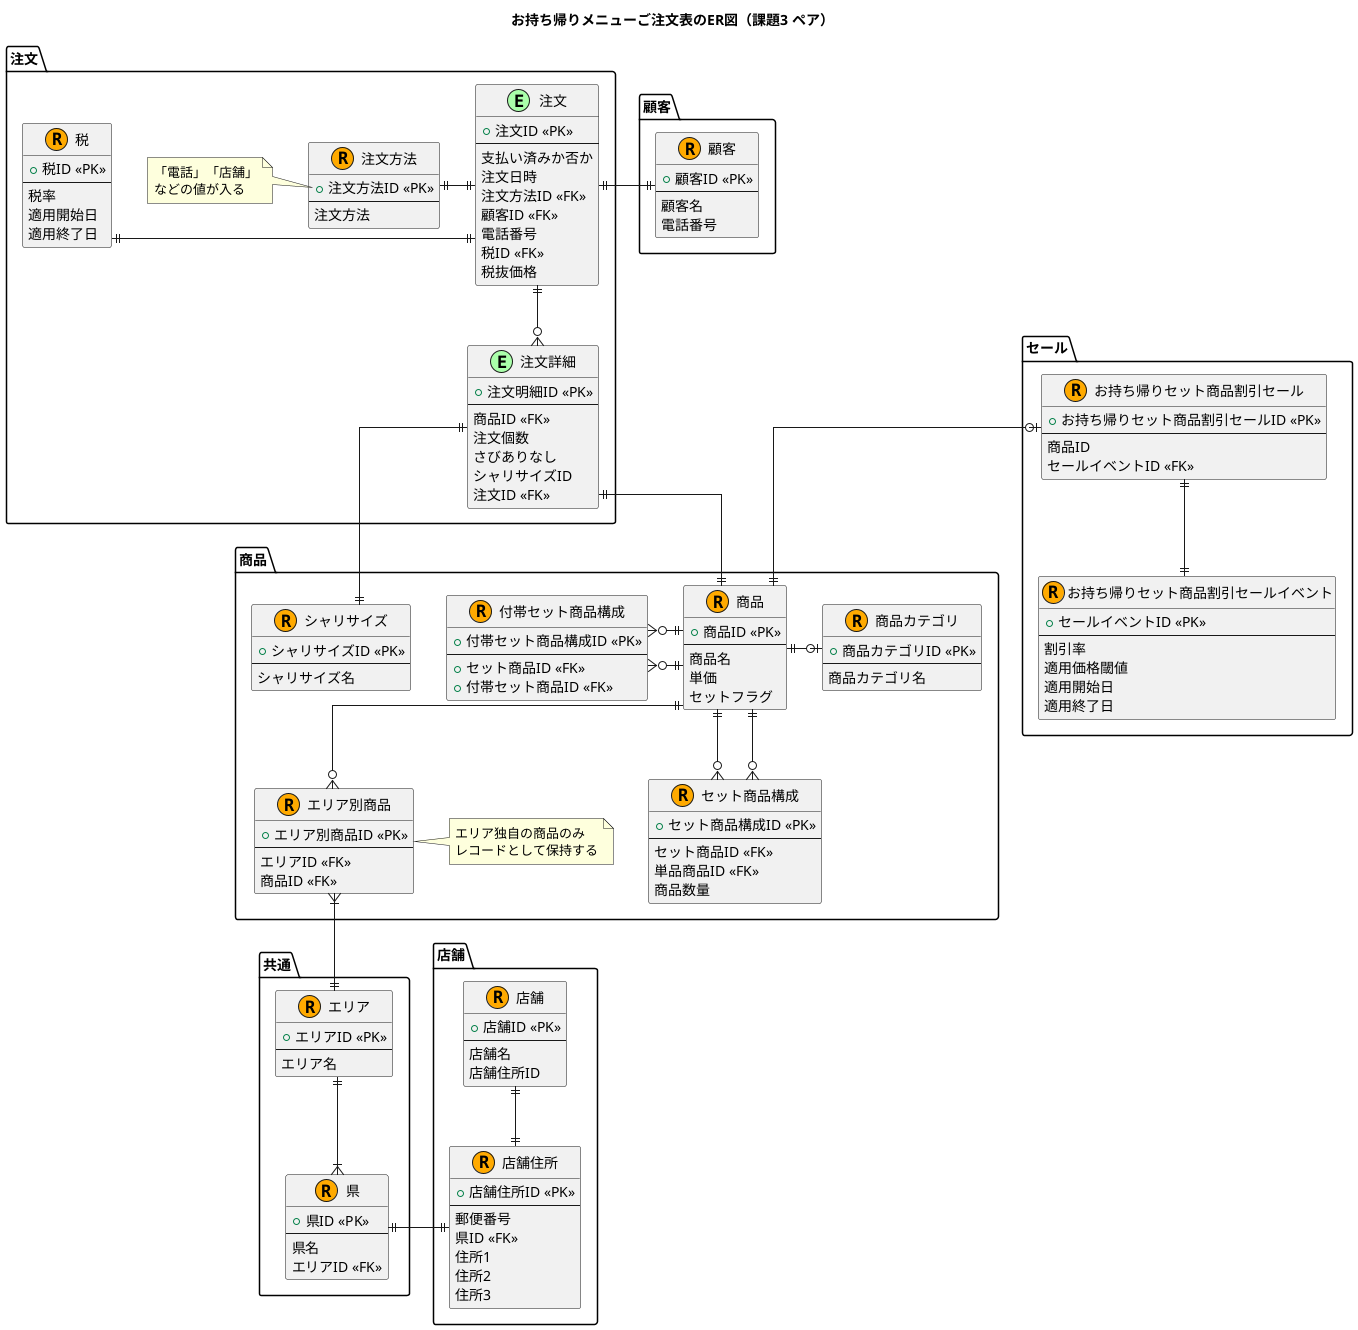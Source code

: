 @startuml

title "お持ち帰りメニューご注文表のER図（課題3 ペア）"

skinparam Linetype ortho

/' 
  イベント系テーブル：E
  リソース系テーブル：R
'/

!define EVENT_MARK_COLOR AAFFAA
!define RESOURCE_MARK_COLOR FFAA00

package "注文" as orderpkg {
  entity "注文" as order <<E, EVENT_MARK_COLOR>> {
    + 注文ID <<PK>>
    ---
    支払い済みか否か
    注文日時
    注文方法ID <<FK>>
    顧客ID <<FK>>
    電話番号
    税ID <<FK>>
    税抜価格
  }

  entity "注文詳細" as orderDetail <<E, EVENT_MARK_COLOR>> {
    + 注文明細ID <<PK>>
    ---
    商品ID <<FK>>
    注文個数
    さびありなし
    シャリサイズID
    注文ID <<FK>>
  }

  entity "注文方法" as order_method <<R, RESOURCE_MARK_COLOR>> {
    + 注文方法ID <<PK>>
    ---
    注文方法
  }

  note left of order_method::注文方法
    「電話」「店舗」
    などの値が入る
  end note

  entity "税" as tax <<R, RESOURCE_MARK_COLOR>> {
    + 税ID <<PK>>
    ---
    税率
    適用開始日
    適用終了日
  }
}

package "商品" as productpkg {
  entity "商品" as productwithset <<R, RESOURCE_MARK_COLOR>> {
    + 商品ID <<PK>>
    ---
    商品名
    単価
    セットフラグ
  }

  entity "セット商品構成" as setProduct <<R, RESOURCE_MARK_COLOR>> {
    + セット商品構成ID <<PK>>
    ---
    セット商品ID <<FK>>
    単品商品ID <<FK>>
    商品数量
  }

  entity "付帯セット商品構成" as accessorial_set_product_structure <<R, RESOURCE_MARK_COLOR>> {
    + 付帯セット商品構成ID <<PK>>
    ---
    + セット商品ID <<FK>>
    + 付帯セット商品ID <<FK>>
  }

  entity "商品カテゴリ" as product_class <<R, RESOURCE_MARK_COLOR>> {
    + 商品カテゴリID <<PK>>
    ---
    商品カテゴリ名
  }

  entity "シャリサイズ" as sharisize <<R, RESOURCE_MARK_COLOR>> {
    + シャリサイズID <<PK>>
    ---
    シャリサイズ名
  }

  entity "エリア別商品" as area_product <<R, RESOURCE_MARK_COLOR>> {
    + エリア別商品ID <<PK>>
    ---
    エリアID <<FK>>
    商品ID <<FK>>
  }

  note right
    エリア独自の商品のみ
    レコードとして保持する
  end note
}

package "顧客" as customerpkg {
  entity "顧客" as customer <<R, RESOURCE_MARK_COLOR>> {
    + 顧客ID <<PK>>
    ---
    顧客名
    電話番号
  }
}

package "店舗" as shoppkg {
  entity "店舗" as shop <<R, RESOURCE_MARK_COLOR>> {
    + 店舗ID <<PK>>
    ---
    店舗名
    店舗住所ID
  }

  entity "店舗住所" as shop_address <<R, RESOURCE_MARK_COLOR>> {
    + 店舗住所ID <<PK>>
    ---
    郵便番号
    県ID <<FK>>
    住所1
    住所2
    住所3
  }
}

package "共通" as commonpdk {
  entity "県" as prefecture <<R, RESOURCE_MARK_COLOR>> {
    + 県ID <<PK>>
    ---
    県名
    エリアID <<FK>>
  }

  entity "エリア" as area <<R, RESOURCE_MARK_COLOR>> {
    + エリアID <<PK>>
    ---
    エリア名
  }
}

package "セール" as salepkg {
  entity "お持ち帰りセット商品割引セール" as takeout_sale <<R, RESOURCE_MARK_COLOR>> {
    + お持ち帰りセット商品割引セールID <<PK>>
    ---
    商品ID
    セールイベントID <<FK>>
  }

  entity "お持ち帰りセット商品割引セールイベント" as takeout_sale_event <<R, RESOURCE_MARK_COLOR>> {
    + セールイベントID <<PK>>
    ---
    割引率
    適用価格閾値
    適用開始日
    適用終了日
  }
}

order ||-l-|| order_method
order ||-d-o{ orderDetail
orderDetail ||--|| sharisize
orderDetail ||--|| productwithset
productwithset ||--o{ setProduct
productwithset ||--o{ setProduct
productwithset ||-r-o| product_class
productwithset ||-l-o{ accessorial_set_product_structure
productwithset ||-l-o{ accessorial_set_product_structure
productwithset ||--o{ area_product
order ||-l-|| customer
order ||-l-|| tax
shop ||--|| shop_address
shop_address ||-r-|| prefecture
area ||--|{ prefecture
area_product }|--|| area
takeout_sale ||--|| takeout_sale_event
productwithset ||-u-o| takeout_sale

@enduml